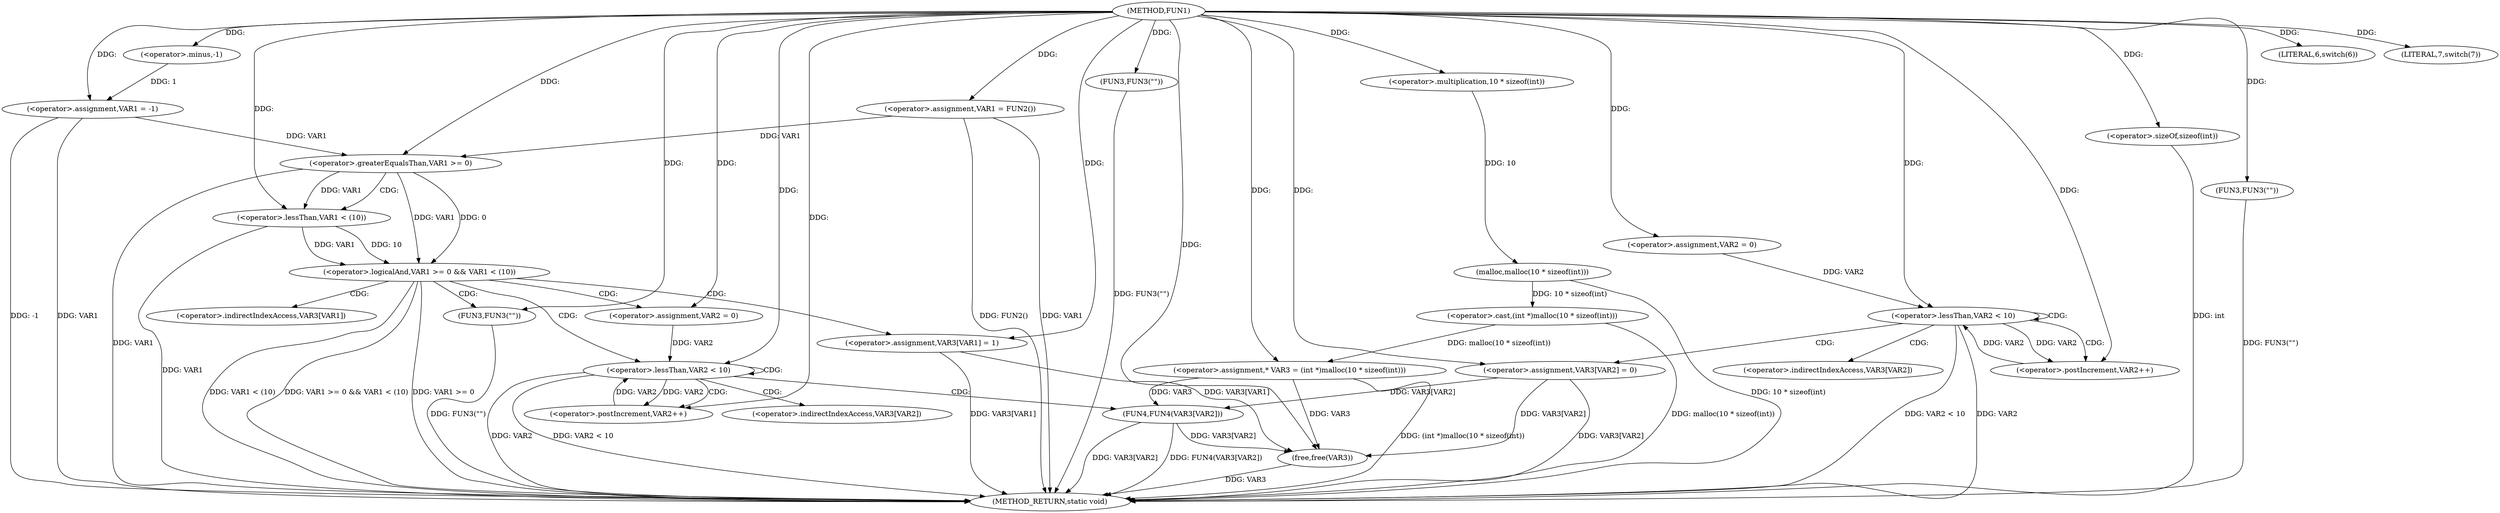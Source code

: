 digraph FUN1 {  
"1000100" [label = "(METHOD,FUN1)" ]
"1000189" [label = "(METHOD_RETURN,static void)" ]
"1000103" [label = "(<operator>.assignment,VAR1 = -1)" ]
"1000105" [label = "(<operator>.minus,-1)" ]
"1000108" [label = "(LITERAL,6,switch(6))" ]
"1000111" [label = "(<operator>.assignment,VAR1 = FUN2())" ]
"1000116" [label = "(FUN3,FUN3(\"\"))" ]
"1000120" [label = "(LITERAL,7,switch(7))" ]
"1000126" [label = "(<operator>.assignment,* VAR3 = (int *)malloc(10 * sizeof(int)))" ]
"1000128" [label = "(<operator>.cast,(int *)malloc(10 * sizeof(int)))" ]
"1000130" [label = "(malloc,malloc(10 * sizeof(int)))" ]
"1000131" [label = "(<operator>.multiplication,10 * sizeof(int))" ]
"1000133" [label = "(<operator>.sizeOf,sizeof(int))" ]
"1000136" [label = "(<operator>.assignment,VAR2 = 0)" ]
"1000139" [label = "(<operator>.lessThan,VAR2 < 10)" ]
"1000142" [label = "(<operator>.postIncrement,VAR2++)" ]
"1000145" [label = "(<operator>.assignment,VAR3[VAR2] = 0)" ]
"1000151" [label = "(<operator>.logicalAnd,VAR1 >= 0 && VAR1 < (10))" ]
"1000152" [label = "(<operator>.greaterEqualsThan,VAR1 >= 0)" ]
"1000155" [label = "(<operator>.lessThan,VAR1 < (10))" ]
"1000159" [label = "(<operator>.assignment,VAR3[VAR1] = 1)" ]
"1000165" [label = "(<operator>.assignment,VAR2 = 0)" ]
"1000168" [label = "(<operator>.lessThan,VAR2 < 10)" ]
"1000171" [label = "(<operator>.postIncrement,VAR2++)" ]
"1000174" [label = "(FUN4,FUN4(VAR3[VAR2]))" ]
"1000180" [label = "(FUN3,FUN3(\"\"))" ]
"1000182" [label = "(free,free(VAR3))" ]
"1000186" [label = "(FUN3,FUN3(\"\"))" ]
"1000146" [label = "(<operator>.indirectIndexAccess,VAR3[VAR2])" ]
"1000160" [label = "(<operator>.indirectIndexAccess,VAR3[VAR1])" ]
"1000175" [label = "(<operator>.indirectIndexAccess,VAR3[VAR2])" ]
  "1000151" -> "1000189"  [ label = "DDG: VAR1 >= 0 && VAR1 < (10)"] 
  "1000168" -> "1000189"  [ label = "DDG: VAR2"] 
  "1000103" -> "1000189"  [ label = "DDG: VAR1"] 
  "1000103" -> "1000189"  [ label = "DDG: -1"] 
  "1000159" -> "1000189"  [ label = "DDG: VAR3[VAR1]"] 
  "1000139" -> "1000189"  [ label = "DDG: VAR2 < 10"] 
  "1000180" -> "1000189"  [ label = "DDG: FUN3(\"\")"] 
  "1000152" -> "1000189"  [ label = "DDG: VAR1"] 
  "1000111" -> "1000189"  [ label = "DDG: FUN2()"] 
  "1000145" -> "1000189"  [ label = "DDG: VAR3[VAR2]"] 
  "1000168" -> "1000189"  [ label = "DDG: VAR2 < 10"] 
  "1000128" -> "1000189"  [ label = "DDG: malloc(10 * sizeof(int))"] 
  "1000186" -> "1000189"  [ label = "DDG: FUN3(\"\")"] 
  "1000139" -> "1000189"  [ label = "DDG: VAR2"] 
  "1000151" -> "1000189"  [ label = "DDG: VAR1 >= 0"] 
  "1000151" -> "1000189"  [ label = "DDG: VAR1 < (10)"] 
  "1000133" -> "1000189"  [ label = "DDG: int"] 
  "1000111" -> "1000189"  [ label = "DDG: VAR1"] 
  "1000126" -> "1000189"  [ label = "DDG: (int *)malloc(10 * sizeof(int))"] 
  "1000155" -> "1000189"  [ label = "DDG: VAR1"] 
  "1000116" -> "1000189"  [ label = "DDG: FUN3(\"\")"] 
  "1000182" -> "1000189"  [ label = "DDG: VAR3"] 
  "1000174" -> "1000189"  [ label = "DDG: FUN4(VAR3[VAR2])"] 
  "1000174" -> "1000189"  [ label = "DDG: VAR3[VAR2]"] 
  "1000130" -> "1000189"  [ label = "DDG: 10 * sizeof(int)"] 
  "1000105" -> "1000103"  [ label = "DDG: 1"] 
  "1000100" -> "1000103"  [ label = "DDG: "] 
  "1000100" -> "1000105"  [ label = "DDG: "] 
  "1000100" -> "1000108"  [ label = "DDG: "] 
  "1000100" -> "1000111"  [ label = "DDG: "] 
  "1000100" -> "1000116"  [ label = "DDG: "] 
  "1000100" -> "1000120"  [ label = "DDG: "] 
  "1000128" -> "1000126"  [ label = "DDG: malloc(10 * sizeof(int))"] 
  "1000100" -> "1000126"  [ label = "DDG: "] 
  "1000130" -> "1000128"  [ label = "DDG: 10 * sizeof(int)"] 
  "1000131" -> "1000130"  [ label = "DDG: 10"] 
  "1000100" -> "1000131"  [ label = "DDG: "] 
  "1000100" -> "1000133"  [ label = "DDG: "] 
  "1000100" -> "1000136"  [ label = "DDG: "] 
  "1000142" -> "1000139"  [ label = "DDG: VAR2"] 
  "1000136" -> "1000139"  [ label = "DDG: VAR2"] 
  "1000100" -> "1000139"  [ label = "DDG: "] 
  "1000139" -> "1000142"  [ label = "DDG: VAR2"] 
  "1000100" -> "1000142"  [ label = "DDG: "] 
  "1000100" -> "1000145"  [ label = "DDG: "] 
  "1000152" -> "1000151"  [ label = "DDG: VAR1"] 
  "1000152" -> "1000151"  [ label = "DDG: 0"] 
  "1000103" -> "1000152"  [ label = "DDG: VAR1"] 
  "1000111" -> "1000152"  [ label = "DDG: VAR1"] 
  "1000100" -> "1000152"  [ label = "DDG: "] 
  "1000155" -> "1000151"  [ label = "DDG: VAR1"] 
  "1000155" -> "1000151"  [ label = "DDG: 10"] 
  "1000152" -> "1000155"  [ label = "DDG: VAR1"] 
  "1000100" -> "1000155"  [ label = "DDG: "] 
  "1000100" -> "1000159"  [ label = "DDG: "] 
  "1000100" -> "1000165"  [ label = "DDG: "] 
  "1000171" -> "1000168"  [ label = "DDG: VAR2"] 
  "1000165" -> "1000168"  [ label = "DDG: VAR2"] 
  "1000100" -> "1000168"  [ label = "DDG: "] 
  "1000168" -> "1000171"  [ label = "DDG: VAR2"] 
  "1000100" -> "1000171"  [ label = "DDG: "] 
  "1000126" -> "1000174"  [ label = "DDG: VAR3"] 
  "1000145" -> "1000174"  [ label = "DDG: VAR3[VAR2]"] 
  "1000100" -> "1000180"  [ label = "DDG: "] 
  "1000159" -> "1000182"  [ label = "DDG: VAR3[VAR1]"] 
  "1000126" -> "1000182"  [ label = "DDG: VAR3"] 
  "1000145" -> "1000182"  [ label = "DDG: VAR3[VAR2]"] 
  "1000174" -> "1000182"  [ label = "DDG: VAR3[VAR2]"] 
  "1000100" -> "1000182"  [ label = "DDG: "] 
  "1000100" -> "1000186"  [ label = "DDG: "] 
  "1000139" -> "1000142"  [ label = "CDG: "] 
  "1000139" -> "1000139"  [ label = "CDG: "] 
  "1000139" -> "1000145"  [ label = "CDG: "] 
  "1000139" -> "1000146"  [ label = "CDG: "] 
  "1000151" -> "1000180"  [ label = "CDG: "] 
  "1000151" -> "1000165"  [ label = "CDG: "] 
  "1000151" -> "1000168"  [ label = "CDG: "] 
  "1000151" -> "1000159"  [ label = "CDG: "] 
  "1000151" -> "1000160"  [ label = "CDG: "] 
  "1000152" -> "1000155"  [ label = "CDG: "] 
  "1000168" -> "1000174"  [ label = "CDG: "] 
  "1000168" -> "1000168"  [ label = "CDG: "] 
  "1000168" -> "1000175"  [ label = "CDG: "] 
  "1000168" -> "1000171"  [ label = "CDG: "] 
}
